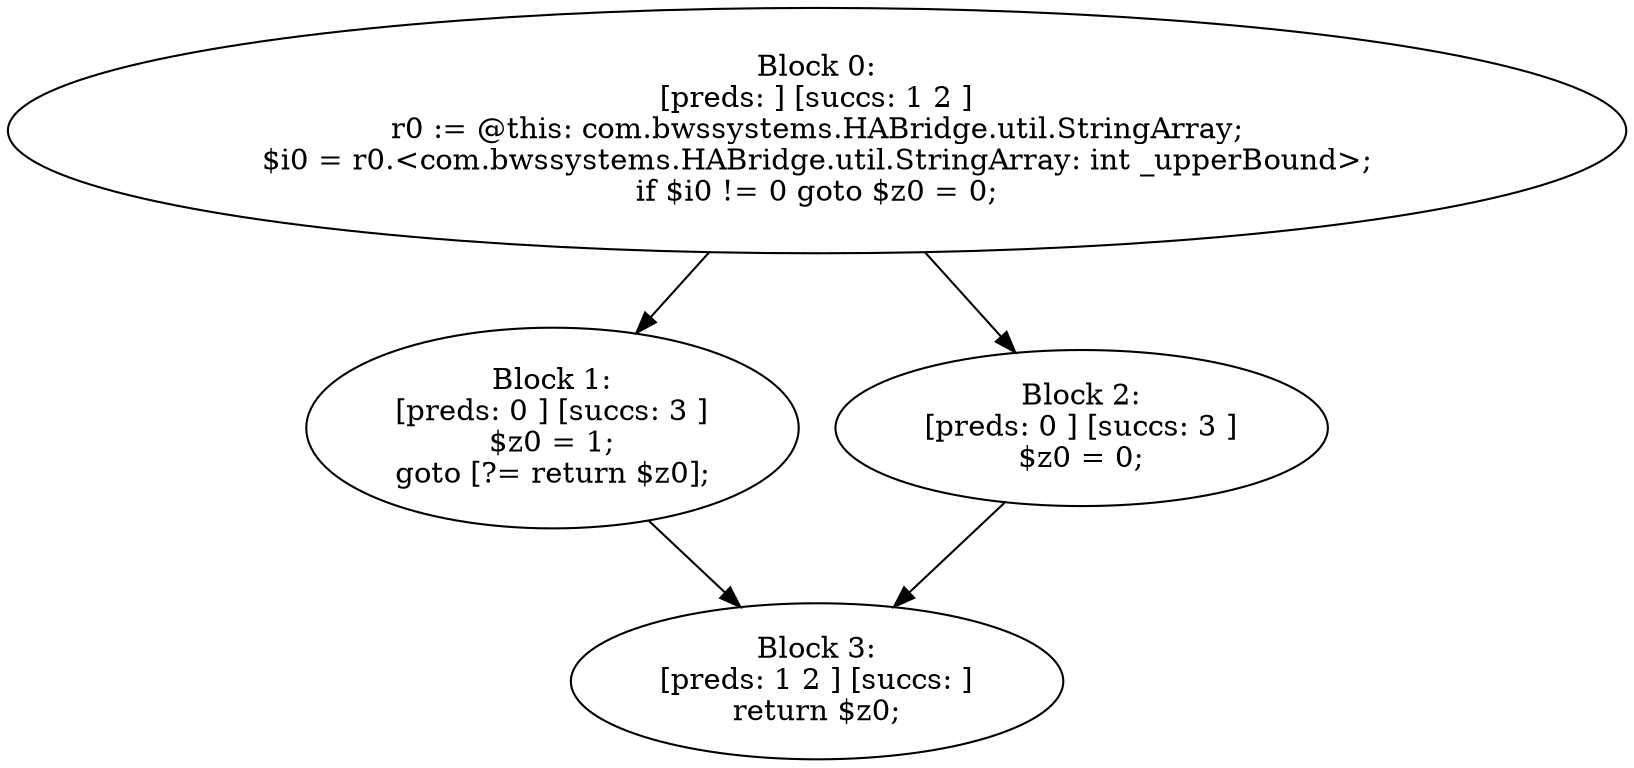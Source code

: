 digraph "unitGraph" {
    "Block 0:
[preds: ] [succs: 1 2 ]
r0 := @this: com.bwssystems.HABridge.util.StringArray;
$i0 = r0.<com.bwssystems.HABridge.util.StringArray: int _upperBound>;
if $i0 != 0 goto $z0 = 0;
"
    "Block 1:
[preds: 0 ] [succs: 3 ]
$z0 = 1;
goto [?= return $z0];
"
    "Block 2:
[preds: 0 ] [succs: 3 ]
$z0 = 0;
"
    "Block 3:
[preds: 1 2 ] [succs: ]
return $z0;
"
    "Block 0:
[preds: ] [succs: 1 2 ]
r0 := @this: com.bwssystems.HABridge.util.StringArray;
$i0 = r0.<com.bwssystems.HABridge.util.StringArray: int _upperBound>;
if $i0 != 0 goto $z0 = 0;
"->"Block 1:
[preds: 0 ] [succs: 3 ]
$z0 = 1;
goto [?= return $z0];
";
    "Block 0:
[preds: ] [succs: 1 2 ]
r0 := @this: com.bwssystems.HABridge.util.StringArray;
$i0 = r0.<com.bwssystems.HABridge.util.StringArray: int _upperBound>;
if $i0 != 0 goto $z0 = 0;
"->"Block 2:
[preds: 0 ] [succs: 3 ]
$z0 = 0;
";
    "Block 1:
[preds: 0 ] [succs: 3 ]
$z0 = 1;
goto [?= return $z0];
"->"Block 3:
[preds: 1 2 ] [succs: ]
return $z0;
";
    "Block 2:
[preds: 0 ] [succs: 3 ]
$z0 = 0;
"->"Block 3:
[preds: 1 2 ] [succs: ]
return $z0;
";
}
